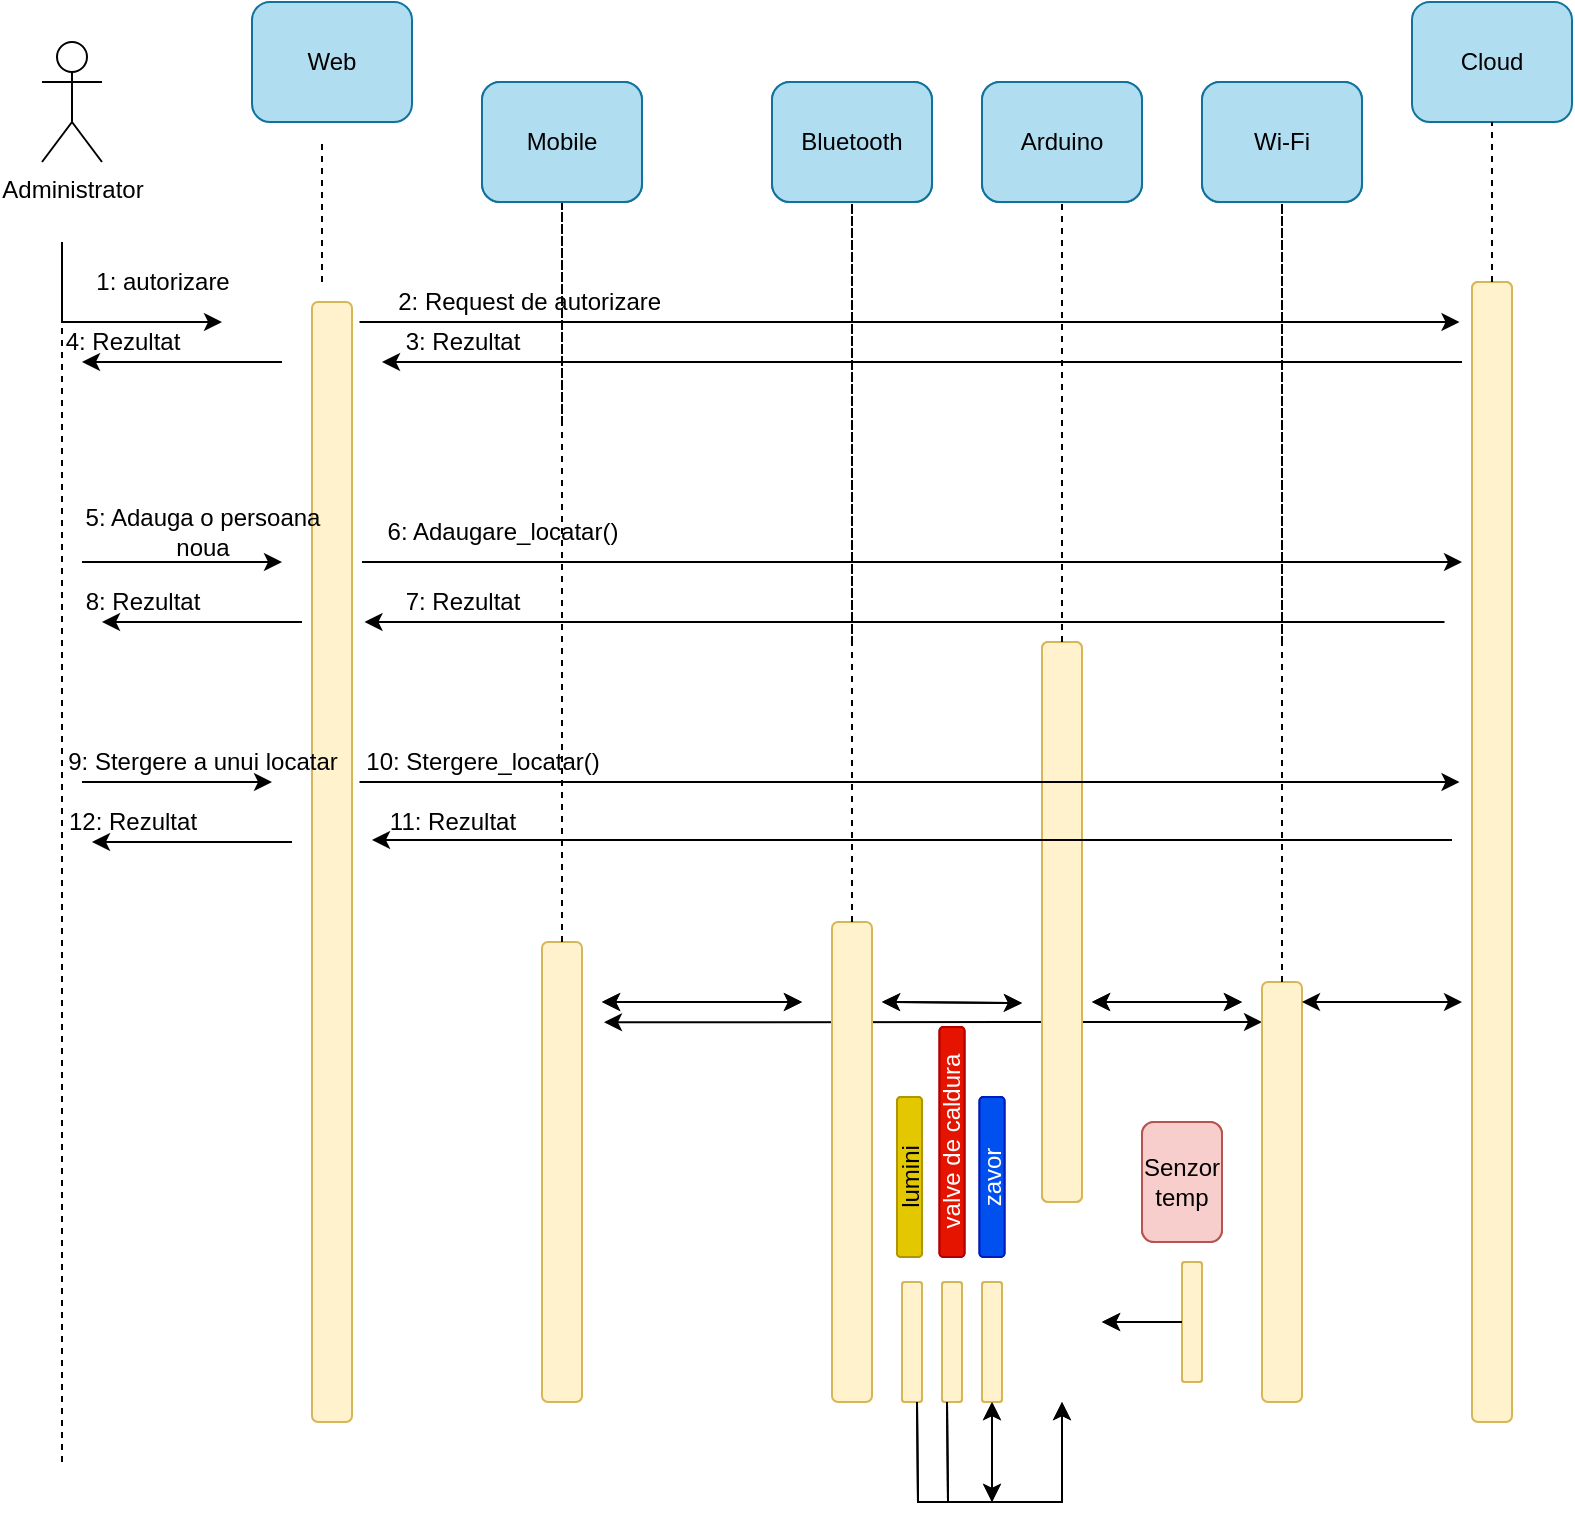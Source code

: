 <mxfile version="17.4.0" type="github">
  <diagram id="309GtEmuwOJJohmTSj9X" name="Page-1">
    <mxGraphModel dx="1422" dy="794" grid="1" gridSize="10" guides="1" tooltips="1" connect="1" arrows="1" fold="1" page="1" pageScale="1" pageWidth="850" pageHeight="1100" math="0" shadow="0">
      <root>
        <mxCell id="0" />
        <mxCell id="1" parent="0" />
        <mxCell id="t38mC_XKFUdkIMgkGQRy-1" value="Web" style="rounded=1;whiteSpace=wrap;html=1;fillColor=#b1ddf0;strokeColor=#10739e;" vertex="1" parent="1">
          <mxGeometry x="165" y="40" width="80" height="60" as="geometry" />
        </mxCell>
        <mxCell id="t38mC_XKFUdkIMgkGQRy-2" value="Mobile" style="rounded=1;whiteSpace=wrap;html=1;fillColor=#b1ddf0;strokeColor=#10739e;" vertex="1" parent="1">
          <mxGeometry x="280" y="80" width="80" height="60" as="geometry" />
        </mxCell>
        <mxCell id="t38mC_XKFUdkIMgkGQRy-3" value="Bluetooth" style="rounded=1;whiteSpace=wrap;html=1;fillColor=#b1ddf0;strokeColor=#10739e;" vertex="1" parent="1">
          <mxGeometry x="425" y="80" width="80" height="60" as="geometry" />
        </mxCell>
        <mxCell id="t38mC_XKFUdkIMgkGQRy-4" value="Arduino" style="rounded=1;whiteSpace=wrap;html=1;fillColor=#b1ddf0;strokeColor=#10739e;" vertex="1" parent="1">
          <mxGeometry x="530" y="80" width="80" height="60" as="geometry" />
        </mxCell>
        <mxCell id="t38mC_XKFUdkIMgkGQRy-5" value="Wi-Fi" style="rounded=1;whiteSpace=wrap;html=1;fillColor=#b1ddf0;strokeColor=#10739e;" vertex="1" parent="1">
          <mxGeometry x="640" y="80" width="80" height="60" as="geometry" />
        </mxCell>
        <mxCell id="t38mC_XKFUdkIMgkGQRy-6" value="Cloud" style="rounded=1;whiteSpace=wrap;html=1;fillColor=#b1ddf0;strokeColor=#10739e;" vertex="1" parent="1">
          <mxGeometry x="745" y="40" width="80" height="60" as="geometry" />
        </mxCell>
        <mxCell id="t38mC_XKFUdkIMgkGQRy-7" value="Administrator" style="shape=umlActor;verticalLabelPosition=bottom;verticalAlign=top;html=1;outlineConnect=0;" vertex="1" parent="1">
          <mxGeometry x="60" y="60" width="30" height="60" as="geometry" />
        </mxCell>
        <mxCell id="t38mC_XKFUdkIMgkGQRy-9" value="" style="rounded=1;whiteSpace=wrap;html=1;fillColor=#fff2cc;strokeColor=#d6b656;" vertex="1" parent="1">
          <mxGeometry x="775" y="180" width="20" height="450" as="geometry" />
        </mxCell>
        <mxCell id="t38mC_XKFUdkIMgkGQRy-10" value="" style="endArrow=none;dashed=1;html=1;rounded=0;" edge="1" parent="1">
          <mxGeometry width="50" height="50" relative="1" as="geometry">
            <mxPoint x="200" y="180" as="sourcePoint" />
            <mxPoint x="200" y="110" as="targetPoint" />
          </mxGeometry>
        </mxCell>
        <mxCell id="t38mC_XKFUdkIMgkGQRy-16" value="" style="endArrow=none;dashed=1;html=1;rounded=0;entryX=0.5;entryY=1;entryDx=0;entryDy=0;exitX=0.5;exitY=0;exitDx=0;exitDy=0;" edge="1" parent="1" target="t38mC_XKFUdkIMgkGQRy-2">
          <mxGeometry width="50" height="50" relative="1" as="geometry">
            <mxPoint x="320" y="250" as="sourcePoint" />
            <mxPoint x="540" y="260" as="targetPoint" />
          </mxGeometry>
        </mxCell>
        <mxCell id="t38mC_XKFUdkIMgkGQRy-17" value="" style="endArrow=none;dashed=1;html=1;rounded=0;entryX=0.5;entryY=1;entryDx=0;entryDy=0;exitX=0.5;exitY=0;exitDx=0;exitDy=0;" edge="1" parent="1" source="t38mC_XKFUdkIMgkGQRy-9" target="t38mC_XKFUdkIMgkGQRy-6">
          <mxGeometry width="50" height="50" relative="1" as="geometry">
            <mxPoint x="490" y="310" as="sourcePoint" />
            <mxPoint x="540" y="260" as="targetPoint" />
          </mxGeometry>
        </mxCell>
        <mxCell id="t38mC_XKFUdkIMgkGQRy-19" value="" style="rounded=1;whiteSpace=wrap;html=1;fillColor=#fff2cc;strokeColor=#d6b656;" vertex="1" parent="1">
          <mxGeometry x="560" y="360" width="20" height="280" as="geometry" />
        </mxCell>
        <mxCell id="t38mC_XKFUdkIMgkGQRy-21" value="" style="rounded=1;whiteSpace=wrap;html=1;fillColor=#fff2cc;strokeColor=#d6b656;" vertex="1" parent="1">
          <mxGeometry x="630" y="670" width="10" height="60" as="geometry" />
        </mxCell>
        <mxCell id="t38mC_XKFUdkIMgkGQRy-22" value="Senzor temp" style="rounded=1;whiteSpace=wrap;html=1;fillColor=#f8cecc;strokeColor=#b85450;" vertex="1" parent="1">
          <mxGeometry x="610" y="600" width="40" height="60" as="geometry" />
        </mxCell>
        <mxCell id="t38mC_XKFUdkIMgkGQRy-23" value="" style="endArrow=classic;html=1;rounded=0;exitX=0;exitY=0.5;exitDx=0;exitDy=0;" edge="1" parent="1" source="t38mC_XKFUdkIMgkGQRy-21">
          <mxGeometry width="50" height="50" relative="1" as="geometry">
            <mxPoint x="490" y="610" as="sourcePoint" />
            <mxPoint x="590" y="700" as="targetPoint" />
          </mxGeometry>
        </mxCell>
        <mxCell id="t38mC_XKFUdkIMgkGQRy-24" value="" style="endArrow=none;dashed=1;html=1;rounded=0;entryX=0.5;entryY=1;entryDx=0;entryDy=0;" edge="1" parent="1" target="t38mC_XKFUdkIMgkGQRy-5">
          <mxGeometry width="50" height="50" relative="1" as="geometry">
            <mxPoint x="680" y="360" as="sourcePoint" />
            <mxPoint x="540" y="460" as="targetPoint" />
          </mxGeometry>
        </mxCell>
        <mxCell id="t38mC_XKFUdkIMgkGQRy-25" value="" style="endArrow=none;dashed=1;html=1;rounded=0;entryX=0.5;entryY=1;entryDx=0;entryDy=0;" edge="1" parent="1" source="t38mC_XKFUdkIMgkGQRy-19" target="t38mC_XKFUdkIMgkGQRy-4">
          <mxGeometry width="50" height="50" relative="1" as="geometry">
            <mxPoint x="490" y="510" as="sourcePoint" />
            <mxPoint x="540" y="460" as="targetPoint" />
          </mxGeometry>
        </mxCell>
        <mxCell id="t38mC_XKFUdkIMgkGQRy-26" value="" style="endArrow=none;dashed=1;html=1;rounded=0;entryX=0.5;entryY=1;entryDx=0;entryDy=0;exitX=0.5;exitY=0;exitDx=0;exitDy=0;" edge="1" parent="1" target="t38mC_XKFUdkIMgkGQRy-3">
          <mxGeometry width="50" height="50" relative="1" as="geometry">
            <mxPoint x="465" y="360" as="sourcePoint" />
            <mxPoint x="540" y="460" as="targetPoint" />
          </mxGeometry>
        </mxCell>
        <mxCell id="t38mC_XKFUdkIMgkGQRy-27" value="" style="endArrow=classic;startArrow=classic;html=1;rounded=0;exitX=1.05;exitY=0.308;exitDx=0;exitDy=0;exitPerimeter=0;" edge="1" parent="1">
          <mxGeometry width="50" height="50" relative="1" as="geometry">
            <mxPoint x="341" y="550.12" as="sourcePoint" />
            <mxPoint x="670" y="550" as="targetPoint" />
          </mxGeometry>
        </mxCell>
        <mxCell id="t38mC_XKFUdkIMgkGQRy-28" value="" style="endArrow=classic;startArrow=classic;html=1;rounded=0;" edge="1" parent="1">
          <mxGeometry width="50" height="50" relative="1" as="geometry">
            <mxPoint x="340" y="540" as="sourcePoint" />
            <mxPoint x="440" y="540" as="targetPoint" />
          </mxGeometry>
        </mxCell>
        <mxCell id="t38mC_XKFUdkIMgkGQRy-29" value="" style="endArrow=classic;startArrow=classic;html=1;rounded=0;" edge="1" parent="1">
          <mxGeometry width="50" height="50" relative="1" as="geometry">
            <mxPoint x="480" y="540" as="sourcePoint" />
            <mxPoint x="550" y="540.5" as="targetPoint" />
          </mxGeometry>
        </mxCell>
        <mxCell id="t38mC_XKFUdkIMgkGQRy-30" value="" style="endArrow=classic;startArrow=classic;html=1;rounded=0;" edge="1" parent="1">
          <mxGeometry width="50" height="50" relative="1" as="geometry">
            <mxPoint x="585" y="540" as="sourcePoint" />
            <mxPoint x="660" y="540" as="targetPoint" />
          </mxGeometry>
        </mxCell>
        <mxCell id="t38mC_XKFUdkIMgkGQRy-31" value="" style="rounded=1;whiteSpace=wrap;html=1;fillColor=#fff2cc;strokeColor=#d6b656;" vertex="1" parent="1">
          <mxGeometry x="490" y="680" width="10" height="60" as="geometry" />
        </mxCell>
        <mxCell id="t38mC_XKFUdkIMgkGQRy-32" value="" style="rounded=1;whiteSpace=wrap;html=1;fillColor=#fff2cc;strokeColor=#d6b656;" vertex="1" parent="1">
          <mxGeometry x="510" y="680" width="10" height="60" as="geometry" />
        </mxCell>
        <mxCell id="t38mC_XKFUdkIMgkGQRy-33" value="" style="rounded=1;whiteSpace=wrap;html=1;fillColor=#fff2cc;strokeColor=#d6b656;" vertex="1" parent="1">
          <mxGeometry x="530" y="680" width="10" height="60" as="geometry" />
        </mxCell>
        <mxCell id="t38mC_XKFUdkIMgkGQRy-34" value="" style="endArrow=classic;html=1;rounded=0;exitX=0.75;exitY=1;exitDx=0;exitDy=0;" edge="1" parent="1" source="t38mC_XKFUdkIMgkGQRy-31">
          <mxGeometry width="50" height="50" relative="1" as="geometry">
            <mxPoint x="500" y="750" as="sourcePoint" />
            <mxPoint x="570" y="740" as="targetPoint" />
            <Array as="points">
              <mxPoint x="498" y="790" />
              <mxPoint x="570" y="790" />
            </Array>
          </mxGeometry>
        </mxCell>
        <mxCell id="t38mC_XKFUdkIMgkGQRy-35" value="" style="endArrow=none;html=1;rounded=0;entryX=0.25;entryY=1;entryDx=0;entryDy=0;" edge="1" parent="1" target="t38mC_XKFUdkIMgkGQRy-32">
          <mxGeometry width="50" height="50" relative="1" as="geometry">
            <mxPoint x="513" y="790" as="sourcePoint" />
            <mxPoint x="540" y="460" as="targetPoint" />
            <Array as="points" />
          </mxGeometry>
        </mxCell>
        <mxCell id="t38mC_XKFUdkIMgkGQRy-36" value="lumini" style="rounded=1;whiteSpace=wrap;html=1;rotation=-90;fillColor=#e3c800;fontColor=#000000;strokeColor=#B09500;" vertex="1" parent="1">
          <mxGeometry x="453.75" y="621.25" width="80" height="12.5" as="geometry" />
        </mxCell>
        <mxCell id="t38mC_XKFUdkIMgkGQRy-37" value="valve de caldura" style="rounded=1;whiteSpace=wrap;html=1;rotation=-90;fillColor=#e51400;fontColor=#ffffff;strokeColor=#B20000;" vertex="1" parent="1">
          <mxGeometry x="457.5" y="603.75" width="115" height="12.5" as="geometry" />
        </mxCell>
        <mxCell id="t38mC_XKFUdkIMgkGQRy-38" value="zavor" style="rounded=1;whiteSpace=wrap;html=1;rotation=-90;fillColor=#0050ef;fontColor=#ffffff;strokeColor=#001DBC;" vertex="1" parent="1">
          <mxGeometry x="495" y="621.25" width="80" height="12.5" as="geometry" />
        </mxCell>
        <mxCell id="t38mC_XKFUdkIMgkGQRy-40" value="" style="endArrow=classic;startArrow=classic;html=1;rounded=0;entryX=0.5;entryY=1;entryDx=0;entryDy=0;" edge="1" parent="1" target="t38mC_XKFUdkIMgkGQRy-33">
          <mxGeometry width="50" height="50" relative="1" as="geometry">
            <mxPoint x="535" y="790" as="sourcePoint" />
            <mxPoint x="540" y="450" as="targetPoint" />
          </mxGeometry>
        </mxCell>
        <mxCell id="t38mC_XKFUdkIMgkGQRy-41" value="Mobile" style="rounded=1;whiteSpace=wrap;html=1;fillColor=#b1ddf0;strokeColor=#10739e;" vertex="1" parent="1">
          <mxGeometry x="280" y="80" width="80" height="60" as="geometry" />
        </mxCell>
        <mxCell id="t38mC_XKFUdkIMgkGQRy-42" value="Bluetooth" style="rounded=1;whiteSpace=wrap;html=1;fillColor=#b1ddf0;strokeColor=#10739e;" vertex="1" parent="1">
          <mxGeometry x="425" y="80" width="80" height="60" as="geometry" />
        </mxCell>
        <mxCell id="t38mC_XKFUdkIMgkGQRy-43" value="Arduino" style="rounded=1;whiteSpace=wrap;html=1;fillColor=#b1ddf0;strokeColor=#10739e;" vertex="1" parent="1">
          <mxGeometry x="530" y="80" width="80" height="60" as="geometry" />
        </mxCell>
        <mxCell id="t38mC_XKFUdkIMgkGQRy-44" value="Wi-Fi" style="rounded=1;whiteSpace=wrap;html=1;fillColor=#b1ddf0;strokeColor=#10739e;" vertex="1" parent="1">
          <mxGeometry x="640" y="80" width="80" height="60" as="geometry" />
        </mxCell>
        <mxCell id="t38mC_XKFUdkIMgkGQRy-48" value="" style="rounded=1;whiteSpace=wrap;html=1;fillColor=#fff2cc;strokeColor=#d6b656;" vertex="1" parent="1">
          <mxGeometry x="195" y="190" width="20" height="560" as="geometry" />
        </mxCell>
        <mxCell id="t38mC_XKFUdkIMgkGQRy-49" value="" style="rounded=1;whiteSpace=wrap;html=1;fillColor=#fff2cc;strokeColor=#d6b656;" vertex="1" parent="1">
          <mxGeometry x="775" y="180" width="20" height="570" as="geometry" />
        </mxCell>
        <mxCell id="t38mC_XKFUdkIMgkGQRy-50" value="" style="endArrow=none;dashed=1;html=1;rounded=0;" edge="1" parent="1">
          <mxGeometry width="50" height="50" relative="1" as="geometry">
            <mxPoint x="200" y="180" as="sourcePoint" />
            <mxPoint x="200" y="110" as="targetPoint" />
          </mxGeometry>
        </mxCell>
        <mxCell id="t38mC_XKFUdkIMgkGQRy-51" value="" style="endArrow=classic;html=1;rounded=0;" edge="1" parent="1">
          <mxGeometry width="50" height="50" relative="1" as="geometry">
            <mxPoint x="70" y="160" as="sourcePoint" />
            <mxPoint x="150" y="200" as="targetPoint" />
            <Array as="points">
              <mxPoint x="70" y="200" />
            </Array>
          </mxGeometry>
        </mxCell>
        <mxCell id="t38mC_XKFUdkIMgkGQRy-54" value="" style="rounded=1;whiteSpace=wrap;html=1;fillColor=#fff2cc;strokeColor=#d6b656;" vertex="1" parent="1">
          <mxGeometry x="310" y="510" width="20" height="230" as="geometry" />
        </mxCell>
        <mxCell id="t38mC_XKFUdkIMgkGQRy-56" value="" style="endArrow=none;dashed=1;html=1;rounded=0;entryX=0.5;entryY=1;entryDx=0;entryDy=0;exitX=0.5;exitY=0;exitDx=0;exitDy=0;" edge="1" parent="1" source="t38mC_XKFUdkIMgkGQRy-54" target="t38mC_XKFUdkIMgkGQRy-41">
          <mxGeometry width="50" height="50" relative="1" as="geometry">
            <mxPoint x="490" y="310" as="sourcePoint" />
            <mxPoint x="540" y="260" as="targetPoint" />
          </mxGeometry>
        </mxCell>
        <mxCell id="t38mC_XKFUdkIMgkGQRy-57" value="" style="endArrow=none;dashed=1;html=1;rounded=0;entryX=0.5;entryY=1;entryDx=0;entryDy=0;exitX=0.5;exitY=0;exitDx=0;exitDy=0;" edge="1" parent="1" source="t38mC_XKFUdkIMgkGQRy-49">
          <mxGeometry width="50" height="50" relative="1" as="geometry">
            <mxPoint x="490" y="310" as="sourcePoint" />
            <mxPoint x="785" y="100" as="targetPoint" />
          </mxGeometry>
        </mxCell>
        <mxCell id="t38mC_XKFUdkIMgkGQRy-58" value="" style="rounded=1;whiteSpace=wrap;html=1;fillColor=#fff2cc;strokeColor=#d6b656;" vertex="1" parent="1">
          <mxGeometry x="455" y="500" width="20" height="240" as="geometry" />
        </mxCell>
        <mxCell id="t38mC_XKFUdkIMgkGQRy-59" value="" style="rounded=1;whiteSpace=wrap;html=1;fillColor=#fff2cc;strokeColor=#d6b656;" vertex="1" parent="1">
          <mxGeometry x="560" y="360" width="20" height="280" as="geometry" />
        </mxCell>
        <mxCell id="t38mC_XKFUdkIMgkGQRy-60" value="" style="rounded=1;whiteSpace=wrap;html=1;fillColor=#fff2cc;strokeColor=#d6b656;" vertex="1" parent="1">
          <mxGeometry x="670" y="530" width="20" height="210" as="geometry" />
        </mxCell>
        <mxCell id="t38mC_XKFUdkIMgkGQRy-61" value="" style="rounded=1;whiteSpace=wrap;html=1;fillColor=#fff2cc;strokeColor=#d6b656;" vertex="1" parent="1">
          <mxGeometry x="630" y="670" width="10" height="60" as="geometry" />
        </mxCell>
        <mxCell id="t38mC_XKFUdkIMgkGQRy-62" value="Senzor temp" style="rounded=1;whiteSpace=wrap;html=1;fillColor=#f8cecc;strokeColor=#b85450;" vertex="1" parent="1">
          <mxGeometry x="610" y="600" width="40" height="60" as="geometry" />
        </mxCell>
        <mxCell id="t38mC_XKFUdkIMgkGQRy-63" value="" style="endArrow=classic;html=1;rounded=0;exitX=0;exitY=0.5;exitDx=0;exitDy=0;" edge="1" parent="1" source="t38mC_XKFUdkIMgkGQRy-61">
          <mxGeometry width="50" height="50" relative="1" as="geometry">
            <mxPoint x="490" y="610" as="sourcePoint" />
            <mxPoint x="590" y="700" as="targetPoint" />
          </mxGeometry>
        </mxCell>
        <mxCell id="t38mC_XKFUdkIMgkGQRy-64" value="" style="endArrow=none;dashed=1;html=1;rounded=0;entryX=0.5;entryY=1;entryDx=0;entryDy=0;" edge="1" parent="1" source="t38mC_XKFUdkIMgkGQRy-60" target="t38mC_XKFUdkIMgkGQRy-44">
          <mxGeometry width="50" height="50" relative="1" as="geometry">
            <mxPoint x="490" y="510" as="sourcePoint" />
            <mxPoint x="540" y="460" as="targetPoint" />
          </mxGeometry>
        </mxCell>
        <mxCell id="t38mC_XKFUdkIMgkGQRy-65" value="" style="endArrow=none;dashed=1;html=1;rounded=0;entryX=0.5;entryY=1;entryDx=0;entryDy=0;" edge="1" parent="1" source="t38mC_XKFUdkIMgkGQRy-59" target="t38mC_XKFUdkIMgkGQRy-43">
          <mxGeometry width="50" height="50" relative="1" as="geometry">
            <mxPoint x="490" y="510" as="sourcePoint" />
            <mxPoint x="540" y="460" as="targetPoint" />
          </mxGeometry>
        </mxCell>
        <mxCell id="t38mC_XKFUdkIMgkGQRy-66" value="" style="endArrow=none;dashed=1;html=1;rounded=0;entryX=0.5;entryY=1;entryDx=0;entryDy=0;exitX=0.5;exitY=0;exitDx=0;exitDy=0;" edge="1" parent="1" source="t38mC_XKFUdkIMgkGQRy-58" target="t38mC_XKFUdkIMgkGQRy-42">
          <mxGeometry width="50" height="50" relative="1" as="geometry">
            <mxPoint x="480" y="360" as="sourcePoint" />
            <mxPoint x="540" y="460" as="targetPoint" />
          </mxGeometry>
        </mxCell>
        <mxCell id="t38mC_XKFUdkIMgkGQRy-68" value="" style="endArrow=classic;startArrow=classic;html=1;rounded=0;" edge="1" parent="1">
          <mxGeometry width="50" height="50" relative="1" as="geometry">
            <mxPoint x="340" y="540" as="sourcePoint" />
            <mxPoint x="440" y="540" as="targetPoint" />
          </mxGeometry>
        </mxCell>
        <mxCell id="t38mC_XKFUdkIMgkGQRy-69" value="" style="endArrow=classic;startArrow=classic;html=1;rounded=0;" edge="1" parent="1">
          <mxGeometry width="50" height="50" relative="1" as="geometry">
            <mxPoint x="480" y="540" as="sourcePoint" />
            <mxPoint x="550" y="540.5" as="targetPoint" />
          </mxGeometry>
        </mxCell>
        <mxCell id="t38mC_XKFUdkIMgkGQRy-70" value="" style="endArrow=classic;startArrow=classic;html=1;rounded=0;" edge="1" parent="1">
          <mxGeometry width="50" height="50" relative="1" as="geometry">
            <mxPoint x="585" y="540" as="sourcePoint" />
            <mxPoint x="660" y="540" as="targetPoint" />
          </mxGeometry>
        </mxCell>
        <mxCell id="t38mC_XKFUdkIMgkGQRy-71" value="" style="rounded=1;whiteSpace=wrap;html=1;fillColor=#fff2cc;strokeColor=#d6b656;" vertex="1" parent="1">
          <mxGeometry x="490" y="680" width="10" height="60" as="geometry" />
        </mxCell>
        <mxCell id="t38mC_XKFUdkIMgkGQRy-72" value="" style="rounded=1;whiteSpace=wrap;html=1;fillColor=#fff2cc;strokeColor=#d6b656;" vertex="1" parent="1">
          <mxGeometry x="510" y="680" width="10" height="60" as="geometry" />
        </mxCell>
        <mxCell id="t38mC_XKFUdkIMgkGQRy-73" value="" style="rounded=1;whiteSpace=wrap;html=1;fillColor=#fff2cc;strokeColor=#d6b656;" vertex="1" parent="1">
          <mxGeometry x="530" y="680" width="10" height="60" as="geometry" />
        </mxCell>
        <mxCell id="t38mC_XKFUdkIMgkGQRy-74" value="" style="endArrow=classic;html=1;rounded=0;exitX=0.75;exitY=1;exitDx=0;exitDy=0;" edge="1" parent="1" source="t38mC_XKFUdkIMgkGQRy-71">
          <mxGeometry width="50" height="50" relative="1" as="geometry">
            <mxPoint x="500" y="750" as="sourcePoint" />
            <mxPoint x="570" y="740" as="targetPoint" />
            <Array as="points">
              <mxPoint x="498" y="790" />
              <mxPoint x="570" y="790" />
            </Array>
          </mxGeometry>
        </mxCell>
        <mxCell id="t38mC_XKFUdkIMgkGQRy-75" value="" style="endArrow=none;html=1;rounded=0;entryX=0.25;entryY=1;entryDx=0;entryDy=0;" edge="1" parent="1" target="t38mC_XKFUdkIMgkGQRy-72">
          <mxGeometry width="50" height="50" relative="1" as="geometry">
            <mxPoint x="513" y="790" as="sourcePoint" />
            <mxPoint x="540" y="460" as="targetPoint" />
            <Array as="points" />
          </mxGeometry>
        </mxCell>
        <mxCell id="t38mC_XKFUdkIMgkGQRy-76" value="lumini" style="rounded=1;whiteSpace=wrap;html=1;rotation=-90;fillColor=#e3c800;fontColor=#000000;strokeColor=#B09500;" vertex="1" parent="1">
          <mxGeometry x="453.75" y="621.25" width="80" height="12.5" as="geometry" />
        </mxCell>
        <mxCell id="t38mC_XKFUdkIMgkGQRy-77" value="valve de caldura" style="rounded=1;whiteSpace=wrap;html=1;rotation=-90;fillColor=#e51400;fontColor=#ffffff;strokeColor=#B20000;" vertex="1" parent="1">
          <mxGeometry x="457.5" y="603.75" width="115" height="12.5" as="geometry" />
        </mxCell>
        <mxCell id="t38mC_XKFUdkIMgkGQRy-78" value="zavor" style="rounded=1;whiteSpace=wrap;html=1;rotation=-90;fillColor=#0050ef;fontColor=#ffffff;strokeColor=#001DBC;" vertex="1" parent="1">
          <mxGeometry x="495" y="621.25" width="80" height="12.5" as="geometry" />
        </mxCell>
        <mxCell id="t38mC_XKFUdkIMgkGQRy-79" value="" style="endArrow=classic;startArrow=classic;html=1;rounded=0;" edge="1" parent="1">
          <mxGeometry width="50" height="50" relative="1" as="geometry">
            <mxPoint x="770" y="540" as="sourcePoint" />
            <mxPoint x="690" y="540" as="targetPoint" />
            <Array as="points" />
          </mxGeometry>
        </mxCell>
        <mxCell id="t38mC_XKFUdkIMgkGQRy-80" value="" style="endArrow=classic;startArrow=classic;html=1;rounded=0;entryX=0.5;entryY=1;entryDx=0;entryDy=0;" edge="1" parent="1" target="t38mC_XKFUdkIMgkGQRy-73">
          <mxGeometry width="50" height="50" relative="1" as="geometry">
            <mxPoint x="535" y="790" as="sourcePoint" />
            <mxPoint x="540" y="450" as="targetPoint" />
          </mxGeometry>
        </mxCell>
        <mxCell id="t38mC_XKFUdkIMgkGQRy-82" value="" style="endArrow=classic;html=1;rounded=0;" edge="1" parent="1">
          <mxGeometry width="50" height="50" relative="1" as="geometry">
            <mxPoint x="218.75" y="200" as="sourcePoint" />
            <mxPoint x="768.75" y="200" as="targetPoint" />
          </mxGeometry>
        </mxCell>
        <mxCell id="t38mC_XKFUdkIMgkGQRy-83" value="1: autorizare" style="text;html=1;align=center;verticalAlign=middle;resizable=0;points=[];autosize=1;strokeColor=none;fillColor=none;" vertex="1" parent="1">
          <mxGeometry x="80" y="170" width="80" height="20" as="geometry" />
        </mxCell>
        <mxCell id="t38mC_XKFUdkIMgkGQRy-84" value="2: Request de autorizare&amp;nbsp;" style="text;html=1;align=center;verticalAlign=middle;resizable=0;points=[];autosize=1;strokeColor=none;fillColor=none;" vertex="1" parent="1">
          <mxGeometry x="230" y="180" width="150" height="20" as="geometry" />
        </mxCell>
        <mxCell id="t38mC_XKFUdkIMgkGQRy-89" value="" style="endArrow=classic;html=1;rounded=0;" edge="1" parent="1">
          <mxGeometry width="50" height="50" relative="1" as="geometry">
            <mxPoint x="770" y="220" as="sourcePoint" />
            <mxPoint x="230" y="220" as="targetPoint" />
          </mxGeometry>
        </mxCell>
        <mxCell id="t38mC_XKFUdkIMgkGQRy-90" value="3: Rezultat" style="text;html=1;align=center;verticalAlign=middle;resizable=0;points=[];autosize=1;strokeColor=none;fillColor=none;" vertex="1" parent="1">
          <mxGeometry x="235" y="200" width="70" height="20" as="geometry" />
        </mxCell>
        <mxCell id="t38mC_XKFUdkIMgkGQRy-91" value="" style="endArrow=classic;html=1;rounded=0;" edge="1" parent="1">
          <mxGeometry width="50" height="50" relative="1" as="geometry">
            <mxPoint x="180" y="220" as="sourcePoint" />
            <mxPoint x="80" y="220" as="targetPoint" />
          </mxGeometry>
        </mxCell>
        <mxCell id="t38mC_XKFUdkIMgkGQRy-92" value="" style="endArrow=none;dashed=1;html=1;rounded=0;" edge="1" parent="1">
          <mxGeometry width="50" height="50" relative="1" as="geometry">
            <mxPoint x="70" y="770" as="sourcePoint" />
            <mxPoint x="70" y="160" as="targetPoint" />
          </mxGeometry>
        </mxCell>
        <mxCell id="t38mC_XKFUdkIMgkGQRy-93" value="4: Rezultat" style="text;html=1;align=center;verticalAlign=middle;resizable=0;points=[];autosize=1;strokeColor=none;fillColor=none;" vertex="1" parent="1">
          <mxGeometry x="65" y="200" width="70" height="20" as="geometry" />
        </mxCell>
        <mxCell id="t38mC_XKFUdkIMgkGQRy-94" value="" style="endArrow=classic;html=1;rounded=0;" edge="1" parent="1">
          <mxGeometry width="50" height="50" relative="1" as="geometry">
            <mxPoint x="80" y="320" as="sourcePoint" />
            <mxPoint x="180" y="320" as="targetPoint" />
          </mxGeometry>
        </mxCell>
        <mxCell id="t38mC_XKFUdkIMgkGQRy-95" value="" style="endArrow=classic;html=1;rounded=0;" edge="1" parent="1">
          <mxGeometry width="50" height="50" relative="1" as="geometry">
            <mxPoint x="80" y="430" as="sourcePoint" />
            <mxPoint x="175" y="430" as="targetPoint" />
          </mxGeometry>
        </mxCell>
        <mxCell id="t38mC_XKFUdkIMgkGQRy-96" value="" style="endArrow=classic;html=1;rounded=0;" edge="1" parent="1">
          <mxGeometry width="50" height="50" relative="1" as="geometry">
            <mxPoint x="190" y="350" as="sourcePoint" />
            <mxPoint x="90" y="350" as="targetPoint" />
          </mxGeometry>
        </mxCell>
        <mxCell id="t38mC_XKFUdkIMgkGQRy-97" value="8: Rezultat" style="text;html=1;align=center;verticalAlign=middle;resizable=0;points=[];autosize=1;strokeColor=none;fillColor=none;" vertex="1" parent="1">
          <mxGeometry x="75" y="330" width="70" height="20" as="geometry" />
        </mxCell>
        <mxCell id="t38mC_XKFUdkIMgkGQRy-98" value="" style="endArrow=classic;html=1;rounded=0;" edge="1" parent="1">
          <mxGeometry width="50" height="50" relative="1" as="geometry">
            <mxPoint x="185" y="460" as="sourcePoint" />
            <mxPoint x="85" y="460" as="targetPoint" />
          </mxGeometry>
        </mxCell>
        <mxCell id="t38mC_XKFUdkIMgkGQRy-99" value="12: Rezultat" style="text;html=1;align=center;verticalAlign=middle;resizable=0;points=[];autosize=1;strokeColor=none;fillColor=none;" vertex="1" parent="1">
          <mxGeometry x="65" y="440" width="80" height="20" as="geometry" />
        </mxCell>
        <mxCell id="t38mC_XKFUdkIMgkGQRy-100" value="6: Adaugare_locatar()" style="text;html=1;align=center;verticalAlign=middle;resizable=0;points=[];autosize=1;strokeColor=none;fillColor=none;" vertex="1" parent="1">
          <mxGeometry x="225" y="295" width="130" height="20" as="geometry" />
        </mxCell>
        <mxCell id="t38mC_XKFUdkIMgkGQRy-101" value="" style="endArrow=classic;html=1;rounded=0;" edge="1" parent="1">
          <mxGeometry width="50" height="50" relative="1" as="geometry">
            <mxPoint x="761.25" y="350" as="sourcePoint" />
            <mxPoint x="221.25" y="350" as="targetPoint" />
          </mxGeometry>
        </mxCell>
        <mxCell id="t38mC_XKFUdkIMgkGQRy-102" value="7: Rezultat" style="text;html=1;align=center;verticalAlign=middle;resizable=0;points=[];autosize=1;strokeColor=none;fillColor=none;" vertex="1" parent="1">
          <mxGeometry x="235" y="330" width="70" height="20" as="geometry" />
        </mxCell>
        <mxCell id="t38mC_XKFUdkIMgkGQRy-104" value="" style="endArrow=classic;html=1;rounded=0;" edge="1" parent="1">
          <mxGeometry width="50" height="50" relative="1" as="geometry">
            <mxPoint x="765" y="459" as="sourcePoint" />
            <mxPoint x="225" y="459" as="targetPoint" />
          </mxGeometry>
        </mxCell>
        <mxCell id="t38mC_XKFUdkIMgkGQRy-105" value="11: Rezultat" style="text;html=1;align=center;verticalAlign=middle;resizable=0;points=[];autosize=1;strokeColor=none;fillColor=none;" vertex="1" parent="1">
          <mxGeometry x="225" y="440" width="80" height="20" as="geometry" />
        </mxCell>
        <mxCell id="t38mC_XKFUdkIMgkGQRy-106" value="" style="endArrow=classic;html=1;rounded=0;" edge="1" parent="1">
          <mxGeometry width="50" height="50" relative="1" as="geometry">
            <mxPoint x="220" y="320" as="sourcePoint" />
            <mxPoint x="770" y="320" as="targetPoint" />
          </mxGeometry>
        </mxCell>
        <mxCell id="t38mC_XKFUdkIMgkGQRy-107" value="5: Adauga o persoana &lt;br&gt;noua" style="text;html=1;align=center;verticalAlign=middle;resizable=0;points=[];autosize=1;strokeColor=none;fillColor=none;" vertex="1" parent="1">
          <mxGeometry x="75" y="290" width="130" height="30" as="geometry" />
        </mxCell>
        <mxCell id="t38mC_XKFUdkIMgkGQRy-109" value="9: Stergere a unui locatar" style="text;html=1;align=center;verticalAlign=middle;resizable=0;points=[];autosize=1;strokeColor=none;fillColor=none;" vertex="1" parent="1">
          <mxGeometry x="65" y="410" width="150" height="20" as="geometry" />
        </mxCell>
        <mxCell id="t38mC_XKFUdkIMgkGQRy-110" value="" style="endArrow=classic;html=1;rounded=0;" edge="1" parent="1">
          <mxGeometry width="50" height="50" relative="1" as="geometry">
            <mxPoint x="218.75" y="430" as="sourcePoint" />
            <mxPoint x="768.75" y="430" as="targetPoint" />
          </mxGeometry>
        </mxCell>
        <mxCell id="t38mC_XKFUdkIMgkGQRy-111" value="10: Stergere_locatar()" style="text;html=1;align=center;verticalAlign=middle;resizable=0;points=[];autosize=1;strokeColor=none;fillColor=none;" vertex="1" parent="1">
          <mxGeometry x="215" y="410" width="130" height="20" as="geometry" />
        </mxCell>
      </root>
    </mxGraphModel>
  </diagram>
</mxfile>
